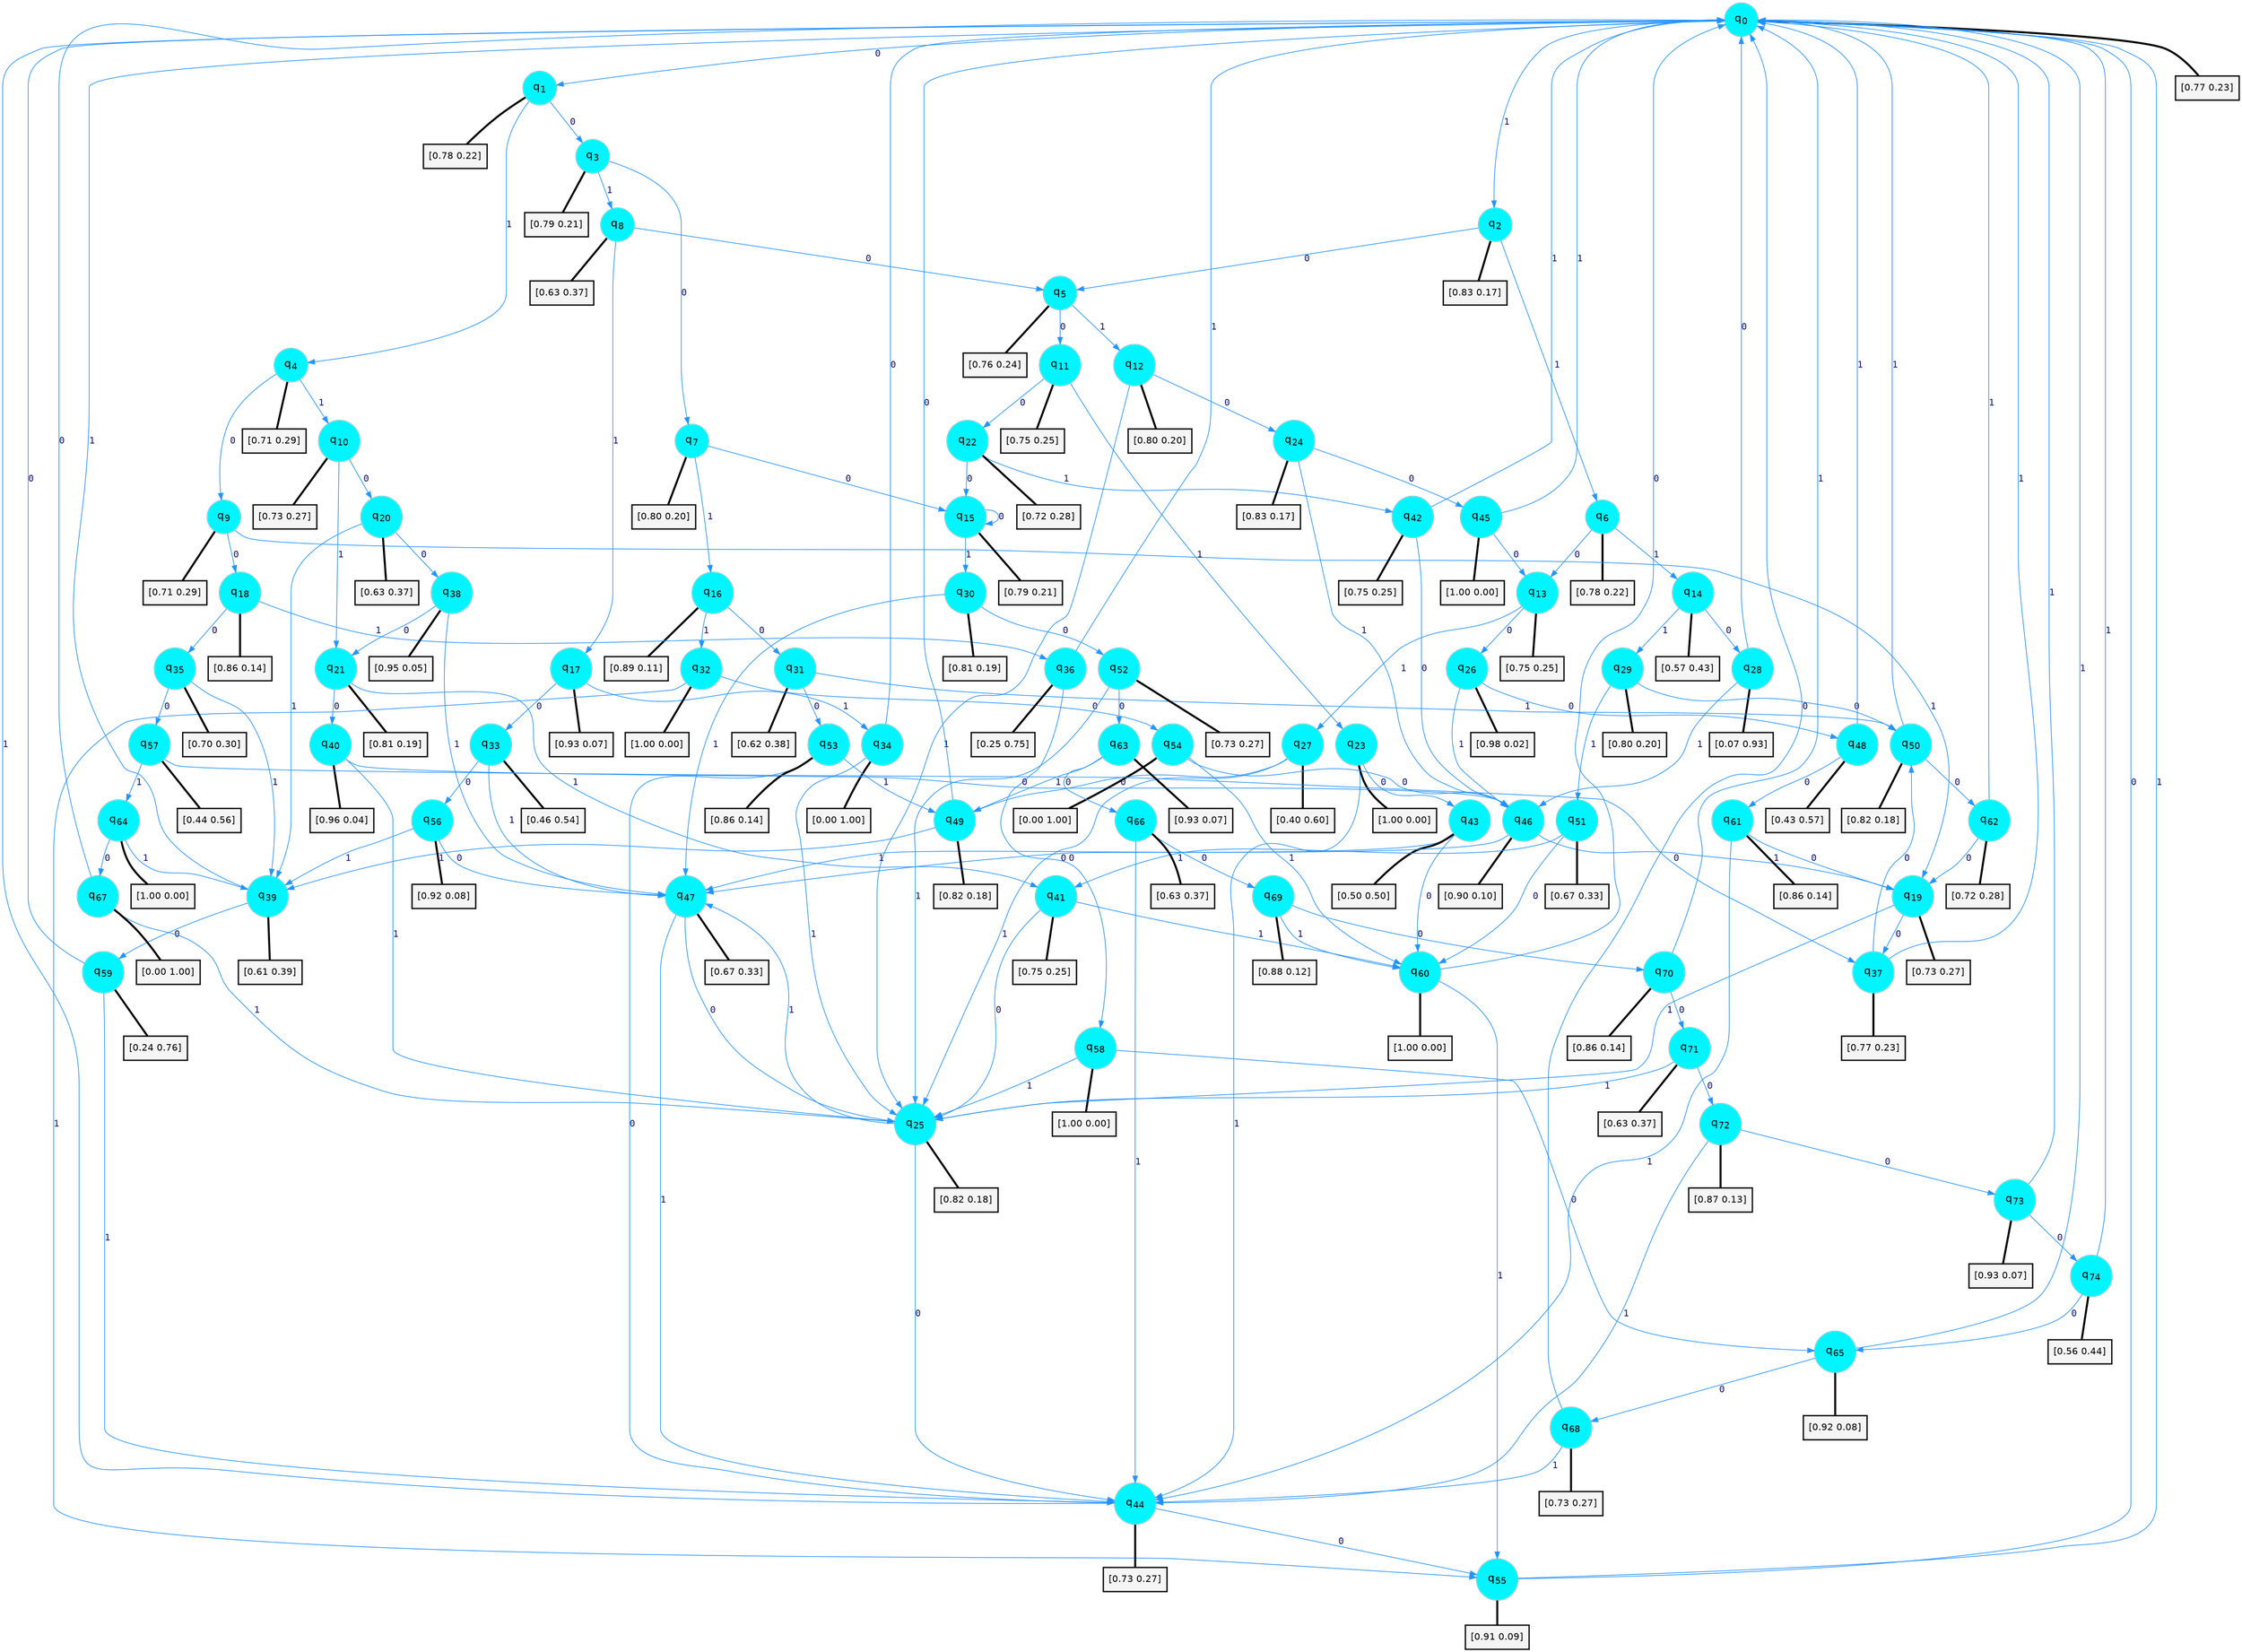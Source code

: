 digraph G {
graph [
bgcolor=transparent, dpi=300, rankdir=TD, size="40,25"];
node [
color=gray, fillcolor=turquoise1, fontcolor=black, fontname=Helvetica, fontsize=16, fontweight=bold, shape=circle, style=filled];
edge [
arrowsize=1, color=dodgerblue1, fontcolor=midnightblue, fontname=courier, fontweight=bold, penwidth=1, style=solid, weight=20];
0[label=<q<SUB>0</SUB>>];
1[label=<q<SUB>1</SUB>>];
2[label=<q<SUB>2</SUB>>];
3[label=<q<SUB>3</SUB>>];
4[label=<q<SUB>4</SUB>>];
5[label=<q<SUB>5</SUB>>];
6[label=<q<SUB>6</SUB>>];
7[label=<q<SUB>7</SUB>>];
8[label=<q<SUB>8</SUB>>];
9[label=<q<SUB>9</SUB>>];
10[label=<q<SUB>10</SUB>>];
11[label=<q<SUB>11</SUB>>];
12[label=<q<SUB>12</SUB>>];
13[label=<q<SUB>13</SUB>>];
14[label=<q<SUB>14</SUB>>];
15[label=<q<SUB>15</SUB>>];
16[label=<q<SUB>16</SUB>>];
17[label=<q<SUB>17</SUB>>];
18[label=<q<SUB>18</SUB>>];
19[label=<q<SUB>19</SUB>>];
20[label=<q<SUB>20</SUB>>];
21[label=<q<SUB>21</SUB>>];
22[label=<q<SUB>22</SUB>>];
23[label=<q<SUB>23</SUB>>];
24[label=<q<SUB>24</SUB>>];
25[label=<q<SUB>25</SUB>>];
26[label=<q<SUB>26</SUB>>];
27[label=<q<SUB>27</SUB>>];
28[label=<q<SUB>28</SUB>>];
29[label=<q<SUB>29</SUB>>];
30[label=<q<SUB>30</SUB>>];
31[label=<q<SUB>31</SUB>>];
32[label=<q<SUB>32</SUB>>];
33[label=<q<SUB>33</SUB>>];
34[label=<q<SUB>34</SUB>>];
35[label=<q<SUB>35</SUB>>];
36[label=<q<SUB>36</SUB>>];
37[label=<q<SUB>37</SUB>>];
38[label=<q<SUB>38</SUB>>];
39[label=<q<SUB>39</SUB>>];
40[label=<q<SUB>40</SUB>>];
41[label=<q<SUB>41</SUB>>];
42[label=<q<SUB>42</SUB>>];
43[label=<q<SUB>43</SUB>>];
44[label=<q<SUB>44</SUB>>];
45[label=<q<SUB>45</SUB>>];
46[label=<q<SUB>46</SUB>>];
47[label=<q<SUB>47</SUB>>];
48[label=<q<SUB>48</SUB>>];
49[label=<q<SUB>49</SUB>>];
50[label=<q<SUB>50</SUB>>];
51[label=<q<SUB>51</SUB>>];
52[label=<q<SUB>52</SUB>>];
53[label=<q<SUB>53</SUB>>];
54[label=<q<SUB>54</SUB>>];
55[label=<q<SUB>55</SUB>>];
56[label=<q<SUB>56</SUB>>];
57[label=<q<SUB>57</SUB>>];
58[label=<q<SUB>58</SUB>>];
59[label=<q<SUB>59</SUB>>];
60[label=<q<SUB>60</SUB>>];
61[label=<q<SUB>61</SUB>>];
62[label=<q<SUB>62</SUB>>];
63[label=<q<SUB>63</SUB>>];
64[label=<q<SUB>64</SUB>>];
65[label=<q<SUB>65</SUB>>];
66[label=<q<SUB>66</SUB>>];
67[label=<q<SUB>67</SUB>>];
68[label=<q<SUB>68</SUB>>];
69[label=<q<SUB>69</SUB>>];
70[label=<q<SUB>70</SUB>>];
71[label=<q<SUB>71</SUB>>];
72[label=<q<SUB>72</SUB>>];
73[label=<q<SUB>73</SUB>>];
74[label=<q<SUB>74</SUB>>];
75[label="[0.77 0.23]", shape=box,fontcolor=black, fontname=Helvetica, fontsize=14, penwidth=2, fillcolor=whitesmoke,color=black];
76[label="[0.78 0.22]", shape=box,fontcolor=black, fontname=Helvetica, fontsize=14, penwidth=2, fillcolor=whitesmoke,color=black];
77[label="[0.83 0.17]", shape=box,fontcolor=black, fontname=Helvetica, fontsize=14, penwidth=2, fillcolor=whitesmoke,color=black];
78[label="[0.79 0.21]", shape=box,fontcolor=black, fontname=Helvetica, fontsize=14, penwidth=2, fillcolor=whitesmoke,color=black];
79[label="[0.71 0.29]", shape=box,fontcolor=black, fontname=Helvetica, fontsize=14, penwidth=2, fillcolor=whitesmoke,color=black];
80[label="[0.76 0.24]", shape=box,fontcolor=black, fontname=Helvetica, fontsize=14, penwidth=2, fillcolor=whitesmoke,color=black];
81[label="[0.78 0.22]", shape=box,fontcolor=black, fontname=Helvetica, fontsize=14, penwidth=2, fillcolor=whitesmoke,color=black];
82[label="[0.80 0.20]", shape=box,fontcolor=black, fontname=Helvetica, fontsize=14, penwidth=2, fillcolor=whitesmoke,color=black];
83[label="[0.63 0.37]", shape=box,fontcolor=black, fontname=Helvetica, fontsize=14, penwidth=2, fillcolor=whitesmoke,color=black];
84[label="[0.71 0.29]", shape=box,fontcolor=black, fontname=Helvetica, fontsize=14, penwidth=2, fillcolor=whitesmoke,color=black];
85[label="[0.73 0.27]", shape=box,fontcolor=black, fontname=Helvetica, fontsize=14, penwidth=2, fillcolor=whitesmoke,color=black];
86[label="[0.75 0.25]", shape=box,fontcolor=black, fontname=Helvetica, fontsize=14, penwidth=2, fillcolor=whitesmoke,color=black];
87[label="[0.80 0.20]", shape=box,fontcolor=black, fontname=Helvetica, fontsize=14, penwidth=2, fillcolor=whitesmoke,color=black];
88[label="[0.75 0.25]", shape=box,fontcolor=black, fontname=Helvetica, fontsize=14, penwidth=2, fillcolor=whitesmoke,color=black];
89[label="[0.57 0.43]", shape=box,fontcolor=black, fontname=Helvetica, fontsize=14, penwidth=2, fillcolor=whitesmoke,color=black];
90[label="[0.79 0.21]", shape=box,fontcolor=black, fontname=Helvetica, fontsize=14, penwidth=2, fillcolor=whitesmoke,color=black];
91[label="[0.89 0.11]", shape=box,fontcolor=black, fontname=Helvetica, fontsize=14, penwidth=2, fillcolor=whitesmoke,color=black];
92[label="[0.93 0.07]", shape=box,fontcolor=black, fontname=Helvetica, fontsize=14, penwidth=2, fillcolor=whitesmoke,color=black];
93[label="[0.86 0.14]", shape=box,fontcolor=black, fontname=Helvetica, fontsize=14, penwidth=2, fillcolor=whitesmoke,color=black];
94[label="[0.73 0.27]", shape=box,fontcolor=black, fontname=Helvetica, fontsize=14, penwidth=2, fillcolor=whitesmoke,color=black];
95[label="[0.63 0.37]", shape=box,fontcolor=black, fontname=Helvetica, fontsize=14, penwidth=2, fillcolor=whitesmoke,color=black];
96[label="[0.81 0.19]", shape=box,fontcolor=black, fontname=Helvetica, fontsize=14, penwidth=2, fillcolor=whitesmoke,color=black];
97[label="[0.72 0.28]", shape=box,fontcolor=black, fontname=Helvetica, fontsize=14, penwidth=2, fillcolor=whitesmoke,color=black];
98[label="[1.00 0.00]", shape=box,fontcolor=black, fontname=Helvetica, fontsize=14, penwidth=2, fillcolor=whitesmoke,color=black];
99[label="[0.83 0.17]", shape=box,fontcolor=black, fontname=Helvetica, fontsize=14, penwidth=2, fillcolor=whitesmoke,color=black];
100[label="[0.82 0.18]", shape=box,fontcolor=black, fontname=Helvetica, fontsize=14, penwidth=2, fillcolor=whitesmoke,color=black];
101[label="[0.98 0.02]", shape=box,fontcolor=black, fontname=Helvetica, fontsize=14, penwidth=2, fillcolor=whitesmoke,color=black];
102[label="[0.40 0.60]", shape=box,fontcolor=black, fontname=Helvetica, fontsize=14, penwidth=2, fillcolor=whitesmoke,color=black];
103[label="[0.07 0.93]", shape=box,fontcolor=black, fontname=Helvetica, fontsize=14, penwidth=2, fillcolor=whitesmoke,color=black];
104[label="[0.80 0.20]", shape=box,fontcolor=black, fontname=Helvetica, fontsize=14, penwidth=2, fillcolor=whitesmoke,color=black];
105[label="[0.81 0.19]", shape=box,fontcolor=black, fontname=Helvetica, fontsize=14, penwidth=2, fillcolor=whitesmoke,color=black];
106[label="[0.62 0.38]", shape=box,fontcolor=black, fontname=Helvetica, fontsize=14, penwidth=2, fillcolor=whitesmoke,color=black];
107[label="[1.00 0.00]", shape=box,fontcolor=black, fontname=Helvetica, fontsize=14, penwidth=2, fillcolor=whitesmoke,color=black];
108[label="[0.46 0.54]", shape=box,fontcolor=black, fontname=Helvetica, fontsize=14, penwidth=2, fillcolor=whitesmoke,color=black];
109[label="[0.00 1.00]", shape=box,fontcolor=black, fontname=Helvetica, fontsize=14, penwidth=2, fillcolor=whitesmoke,color=black];
110[label="[0.70 0.30]", shape=box,fontcolor=black, fontname=Helvetica, fontsize=14, penwidth=2, fillcolor=whitesmoke,color=black];
111[label="[0.25 0.75]", shape=box,fontcolor=black, fontname=Helvetica, fontsize=14, penwidth=2, fillcolor=whitesmoke,color=black];
112[label="[0.77 0.23]", shape=box,fontcolor=black, fontname=Helvetica, fontsize=14, penwidth=2, fillcolor=whitesmoke,color=black];
113[label="[0.95 0.05]", shape=box,fontcolor=black, fontname=Helvetica, fontsize=14, penwidth=2, fillcolor=whitesmoke,color=black];
114[label="[0.61 0.39]", shape=box,fontcolor=black, fontname=Helvetica, fontsize=14, penwidth=2, fillcolor=whitesmoke,color=black];
115[label="[0.96 0.04]", shape=box,fontcolor=black, fontname=Helvetica, fontsize=14, penwidth=2, fillcolor=whitesmoke,color=black];
116[label="[0.75 0.25]", shape=box,fontcolor=black, fontname=Helvetica, fontsize=14, penwidth=2, fillcolor=whitesmoke,color=black];
117[label="[0.75 0.25]", shape=box,fontcolor=black, fontname=Helvetica, fontsize=14, penwidth=2, fillcolor=whitesmoke,color=black];
118[label="[0.50 0.50]", shape=box,fontcolor=black, fontname=Helvetica, fontsize=14, penwidth=2, fillcolor=whitesmoke,color=black];
119[label="[0.73 0.27]", shape=box,fontcolor=black, fontname=Helvetica, fontsize=14, penwidth=2, fillcolor=whitesmoke,color=black];
120[label="[1.00 0.00]", shape=box,fontcolor=black, fontname=Helvetica, fontsize=14, penwidth=2, fillcolor=whitesmoke,color=black];
121[label="[0.90 0.10]", shape=box,fontcolor=black, fontname=Helvetica, fontsize=14, penwidth=2, fillcolor=whitesmoke,color=black];
122[label="[0.67 0.33]", shape=box,fontcolor=black, fontname=Helvetica, fontsize=14, penwidth=2, fillcolor=whitesmoke,color=black];
123[label="[0.43 0.57]", shape=box,fontcolor=black, fontname=Helvetica, fontsize=14, penwidth=2, fillcolor=whitesmoke,color=black];
124[label="[0.82 0.18]", shape=box,fontcolor=black, fontname=Helvetica, fontsize=14, penwidth=2, fillcolor=whitesmoke,color=black];
125[label="[0.82 0.18]", shape=box,fontcolor=black, fontname=Helvetica, fontsize=14, penwidth=2, fillcolor=whitesmoke,color=black];
126[label="[0.67 0.33]", shape=box,fontcolor=black, fontname=Helvetica, fontsize=14, penwidth=2, fillcolor=whitesmoke,color=black];
127[label="[0.73 0.27]", shape=box,fontcolor=black, fontname=Helvetica, fontsize=14, penwidth=2, fillcolor=whitesmoke,color=black];
128[label="[0.86 0.14]", shape=box,fontcolor=black, fontname=Helvetica, fontsize=14, penwidth=2, fillcolor=whitesmoke,color=black];
129[label="[0.00 1.00]", shape=box,fontcolor=black, fontname=Helvetica, fontsize=14, penwidth=2, fillcolor=whitesmoke,color=black];
130[label="[0.91 0.09]", shape=box,fontcolor=black, fontname=Helvetica, fontsize=14, penwidth=2, fillcolor=whitesmoke,color=black];
131[label="[0.92 0.08]", shape=box,fontcolor=black, fontname=Helvetica, fontsize=14, penwidth=2, fillcolor=whitesmoke,color=black];
132[label="[0.44 0.56]", shape=box,fontcolor=black, fontname=Helvetica, fontsize=14, penwidth=2, fillcolor=whitesmoke,color=black];
133[label="[1.00 0.00]", shape=box,fontcolor=black, fontname=Helvetica, fontsize=14, penwidth=2, fillcolor=whitesmoke,color=black];
134[label="[0.24 0.76]", shape=box,fontcolor=black, fontname=Helvetica, fontsize=14, penwidth=2, fillcolor=whitesmoke,color=black];
135[label="[1.00 0.00]", shape=box,fontcolor=black, fontname=Helvetica, fontsize=14, penwidth=2, fillcolor=whitesmoke,color=black];
136[label="[0.86 0.14]", shape=box,fontcolor=black, fontname=Helvetica, fontsize=14, penwidth=2, fillcolor=whitesmoke,color=black];
137[label="[0.72 0.28]", shape=box,fontcolor=black, fontname=Helvetica, fontsize=14, penwidth=2, fillcolor=whitesmoke,color=black];
138[label="[0.93 0.07]", shape=box,fontcolor=black, fontname=Helvetica, fontsize=14, penwidth=2, fillcolor=whitesmoke,color=black];
139[label="[1.00 0.00]", shape=box,fontcolor=black, fontname=Helvetica, fontsize=14, penwidth=2, fillcolor=whitesmoke,color=black];
140[label="[0.92 0.08]", shape=box,fontcolor=black, fontname=Helvetica, fontsize=14, penwidth=2, fillcolor=whitesmoke,color=black];
141[label="[0.63 0.37]", shape=box,fontcolor=black, fontname=Helvetica, fontsize=14, penwidth=2, fillcolor=whitesmoke,color=black];
142[label="[0.00 1.00]", shape=box,fontcolor=black, fontname=Helvetica, fontsize=14, penwidth=2, fillcolor=whitesmoke,color=black];
143[label="[0.73 0.27]", shape=box,fontcolor=black, fontname=Helvetica, fontsize=14, penwidth=2, fillcolor=whitesmoke,color=black];
144[label="[0.88 0.12]", shape=box,fontcolor=black, fontname=Helvetica, fontsize=14, penwidth=2, fillcolor=whitesmoke,color=black];
145[label="[0.86 0.14]", shape=box,fontcolor=black, fontname=Helvetica, fontsize=14, penwidth=2, fillcolor=whitesmoke,color=black];
146[label="[0.63 0.37]", shape=box,fontcolor=black, fontname=Helvetica, fontsize=14, penwidth=2, fillcolor=whitesmoke,color=black];
147[label="[0.87 0.13]", shape=box,fontcolor=black, fontname=Helvetica, fontsize=14, penwidth=2, fillcolor=whitesmoke,color=black];
148[label="[0.93 0.07]", shape=box,fontcolor=black, fontname=Helvetica, fontsize=14, penwidth=2, fillcolor=whitesmoke,color=black];
149[label="[0.56 0.44]", shape=box,fontcolor=black, fontname=Helvetica, fontsize=14, penwidth=2, fillcolor=whitesmoke,color=black];
0->1 [label=0];
0->2 [label=1];
0->75 [arrowhead=none, penwidth=3,color=black];
1->3 [label=0];
1->4 [label=1];
1->76 [arrowhead=none, penwidth=3,color=black];
2->5 [label=0];
2->6 [label=1];
2->77 [arrowhead=none, penwidth=3,color=black];
3->7 [label=0];
3->8 [label=1];
3->78 [arrowhead=none, penwidth=3,color=black];
4->9 [label=0];
4->10 [label=1];
4->79 [arrowhead=none, penwidth=3,color=black];
5->11 [label=0];
5->12 [label=1];
5->80 [arrowhead=none, penwidth=3,color=black];
6->13 [label=0];
6->14 [label=1];
6->81 [arrowhead=none, penwidth=3,color=black];
7->15 [label=0];
7->16 [label=1];
7->82 [arrowhead=none, penwidth=3,color=black];
8->5 [label=0];
8->17 [label=1];
8->83 [arrowhead=none, penwidth=3,color=black];
9->18 [label=0];
9->19 [label=1];
9->84 [arrowhead=none, penwidth=3,color=black];
10->20 [label=0];
10->21 [label=1];
10->85 [arrowhead=none, penwidth=3,color=black];
11->22 [label=0];
11->23 [label=1];
11->86 [arrowhead=none, penwidth=3,color=black];
12->24 [label=0];
12->25 [label=1];
12->87 [arrowhead=none, penwidth=3,color=black];
13->26 [label=0];
13->27 [label=1];
13->88 [arrowhead=none, penwidth=3,color=black];
14->28 [label=0];
14->29 [label=1];
14->89 [arrowhead=none, penwidth=3,color=black];
15->15 [label=0];
15->30 [label=1];
15->90 [arrowhead=none, penwidth=3,color=black];
16->31 [label=0];
16->32 [label=1];
16->91 [arrowhead=none, penwidth=3,color=black];
17->33 [label=0];
17->34 [label=1];
17->92 [arrowhead=none, penwidth=3,color=black];
18->35 [label=0];
18->36 [label=1];
18->93 [arrowhead=none, penwidth=3,color=black];
19->37 [label=0];
19->25 [label=1];
19->94 [arrowhead=none, penwidth=3,color=black];
20->38 [label=0];
20->39 [label=1];
20->95 [arrowhead=none, penwidth=3,color=black];
21->40 [label=0];
21->41 [label=1];
21->96 [arrowhead=none, penwidth=3,color=black];
22->15 [label=0];
22->42 [label=1];
22->97 [arrowhead=none, penwidth=3,color=black];
23->43 [label=0];
23->44 [label=1];
23->98 [arrowhead=none, penwidth=3,color=black];
24->45 [label=0];
24->46 [label=1];
24->99 [arrowhead=none, penwidth=3,color=black];
25->44 [label=0];
25->47 [label=1];
25->100 [arrowhead=none, penwidth=3,color=black];
26->48 [label=0];
26->46 [label=1];
26->101 [arrowhead=none, penwidth=3,color=black];
27->49 [label=0];
27->25 [label=1];
27->102 [arrowhead=none, penwidth=3,color=black];
28->0 [label=0];
28->46 [label=1];
28->103 [arrowhead=none, penwidth=3,color=black];
29->50 [label=0];
29->51 [label=1];
29->104 [arrowhead=none, penwidth=3,color=black];
30->52 [label=0];
30->47 [label=1];
30->105 [arrowhead=none, penwidth=3,color=black];
31->53 [label=0];
31->50 [label=1];
31->106 [arrowhead=none, penwidth=3,color=black];
32->54 [label=0];
32->55 [label=1];
32->107 [arrowhead=none, penwidth=3,color=black];
33->56 [label=0];
33->47 [label=1];
33->108 [arrowhead=none, penwidth=3,color=black];
34->0 [label=0];
34->25 [label=1];
34->109 [arrowhead=none, penwidth=3,color=black];
35->57 [label=0];
35->39 [label=1];
35->110 [arrowhead=none, penwidth=3,color=black];
36->58 [label=0];
36->0 [label=1];
36->111 [arrowhead=none, penwidth=3,color=black];
37->50 [label=0];
37->0 [label=1];
37->112 [arrowhead=none, penwidth=3,color=black];
38->21 [label=0];
38->47 [label=1];
38->113 [arrowhead=none, penwidth=3,color=black];
39->59 [label=0];
39->0 [label=1];
39->114 [arrowhead=none, penwidth=3,color=black];
40->46 [label=0];
40->25 [label=1];
40->115 [arrowhead=none, penwidth=3,color=black];
41->25 [label=0];
41->60 [label=1];
41->116 [arrowhead=none, penwidth=3,color=black];
42->46 [label=0];
42->0 [label=1];
42->117 [arrowhead=none, penwidth=3,color=black];
43->60 [label=0];
43->47 [label=1];
43->118 [arrowhead=none, penwidth=3,color=black];
44->55 [label=0];
44->0 [label=1];
44->119 [arrowhead=none, penwidth=3,color=black];
45->13 [label=0];
45->0 [label=1];
45->120 [arrowhead=none, penwidth=3,color=black];
46->47 [label=0];
46->19 [label=1];
46->121 [arrowhead=none, penwidth=3,color=black];
47->25 [label=0];
47->44 [label=1];
47->122 [arrowhead=none, penwidth=3,color=black];
48->61 [label=0];
48->0 [label=1];
48->123 [arrowhead=none, penwidth=3,color=black];
49->0 [label=0];
49->39 [label=1];
49->124 [arrowhead=none, penwidth=3,color=black];
50->62 [label=0];
50->0 [label=1];
50->125 [arrowhead=none, penwidth=3,color=black];
51->60 [label=0];
51->41 [label=1];
51->126 [arrowhead=none, penwidth=3,color=black];
52->63 [label=0];
52->25 [label=1];
52->127 [arrowhead=none, penwidth=3,color=black];
53->44 [label=0];
53->49 [label=1];
53->128 [arrowhead=none, penwidth=3,color=black];
54->46 [label=0];
54->60 [label=1];
54->129 [arrowhead=none, penwidth=3,color=black];
55->0 [label=0];
55->0 [label=1];
55->130 [arrowhead=none, penwidth=3,color=black];
56->47 [label=0];
56->39 [label=1];
56->131 [arrowhead=none, penwidth=3,color=black];
57->37 [label=0];
57->64 [label=1];
57->132 [arrowhead=none, penwidth=3,color=black];
58->65 [label=0];
58->25 [label=1];
58->133 [arrowhead=none, penwidth=3,color=black];
59->0 [label=0];
59->44 [label=1];
59->134 [arrowhead=none, penwidth=3,color=black];
60->0 [label=0];
60->55 [label=1];
60->135 [arrowhead=none, penwidth=3,color=black];
61->19 [label=0];
61->44 [label=1];
61->136 [arrowhead=none, penwidth=3,color=black];
62->19 [label=0];
62->0 [label=1];
62->137 [arrowhead=none, penwidth=3,color=black];
63->66 [label=0];
63->49 [label=1];
63->138 [arrowhead=none, penwidth=3,color=black];
64->67 [label=0];
64->39 [label=1];
64->139 [arrowhead=none, penwidth=3,color=black];
65->68 [label=0];
65->0 [label=1];
65->140 [arrowhead=none, penwidth=3,color=black];
66->69 [label=0];
66->44 [label=1];
66->141 [arrowhead=none, penwidth=3,color=black];
67->0 [label=0];
67->25 [label=1];
67->142 [arrowhead=none, penwidth=3,color=black];
68->0 [label=0];
68->44 [label=1];
68->143 [arrowhead=none, penwidth=3,color=black];
69->70 [label=0];
69->60 [label=1];
69->144 [arrowhead=none, penwidth=3,color=black];
70->71 [label=0];
70->0 [label=1];
70->145 [arrowhead=none, penwidth=3,color=black];
71->72 [label=0];
71->25 [label=1];
71->146 [arrowhead=none, penwidth=3,color=black];
72->73 [label=0];
72->44 [label=1];
72->147 [arrowhead=none, penwidth=3,color=black];
73->74 [label=0];
73->0 [label=1];
73->148 [arrowhead=none, penwidth=3,color=black];
74->65 [label=0];
74->0 [label=1];
74->149 [arrowhead=none, penwidth=3,color=black];
}
